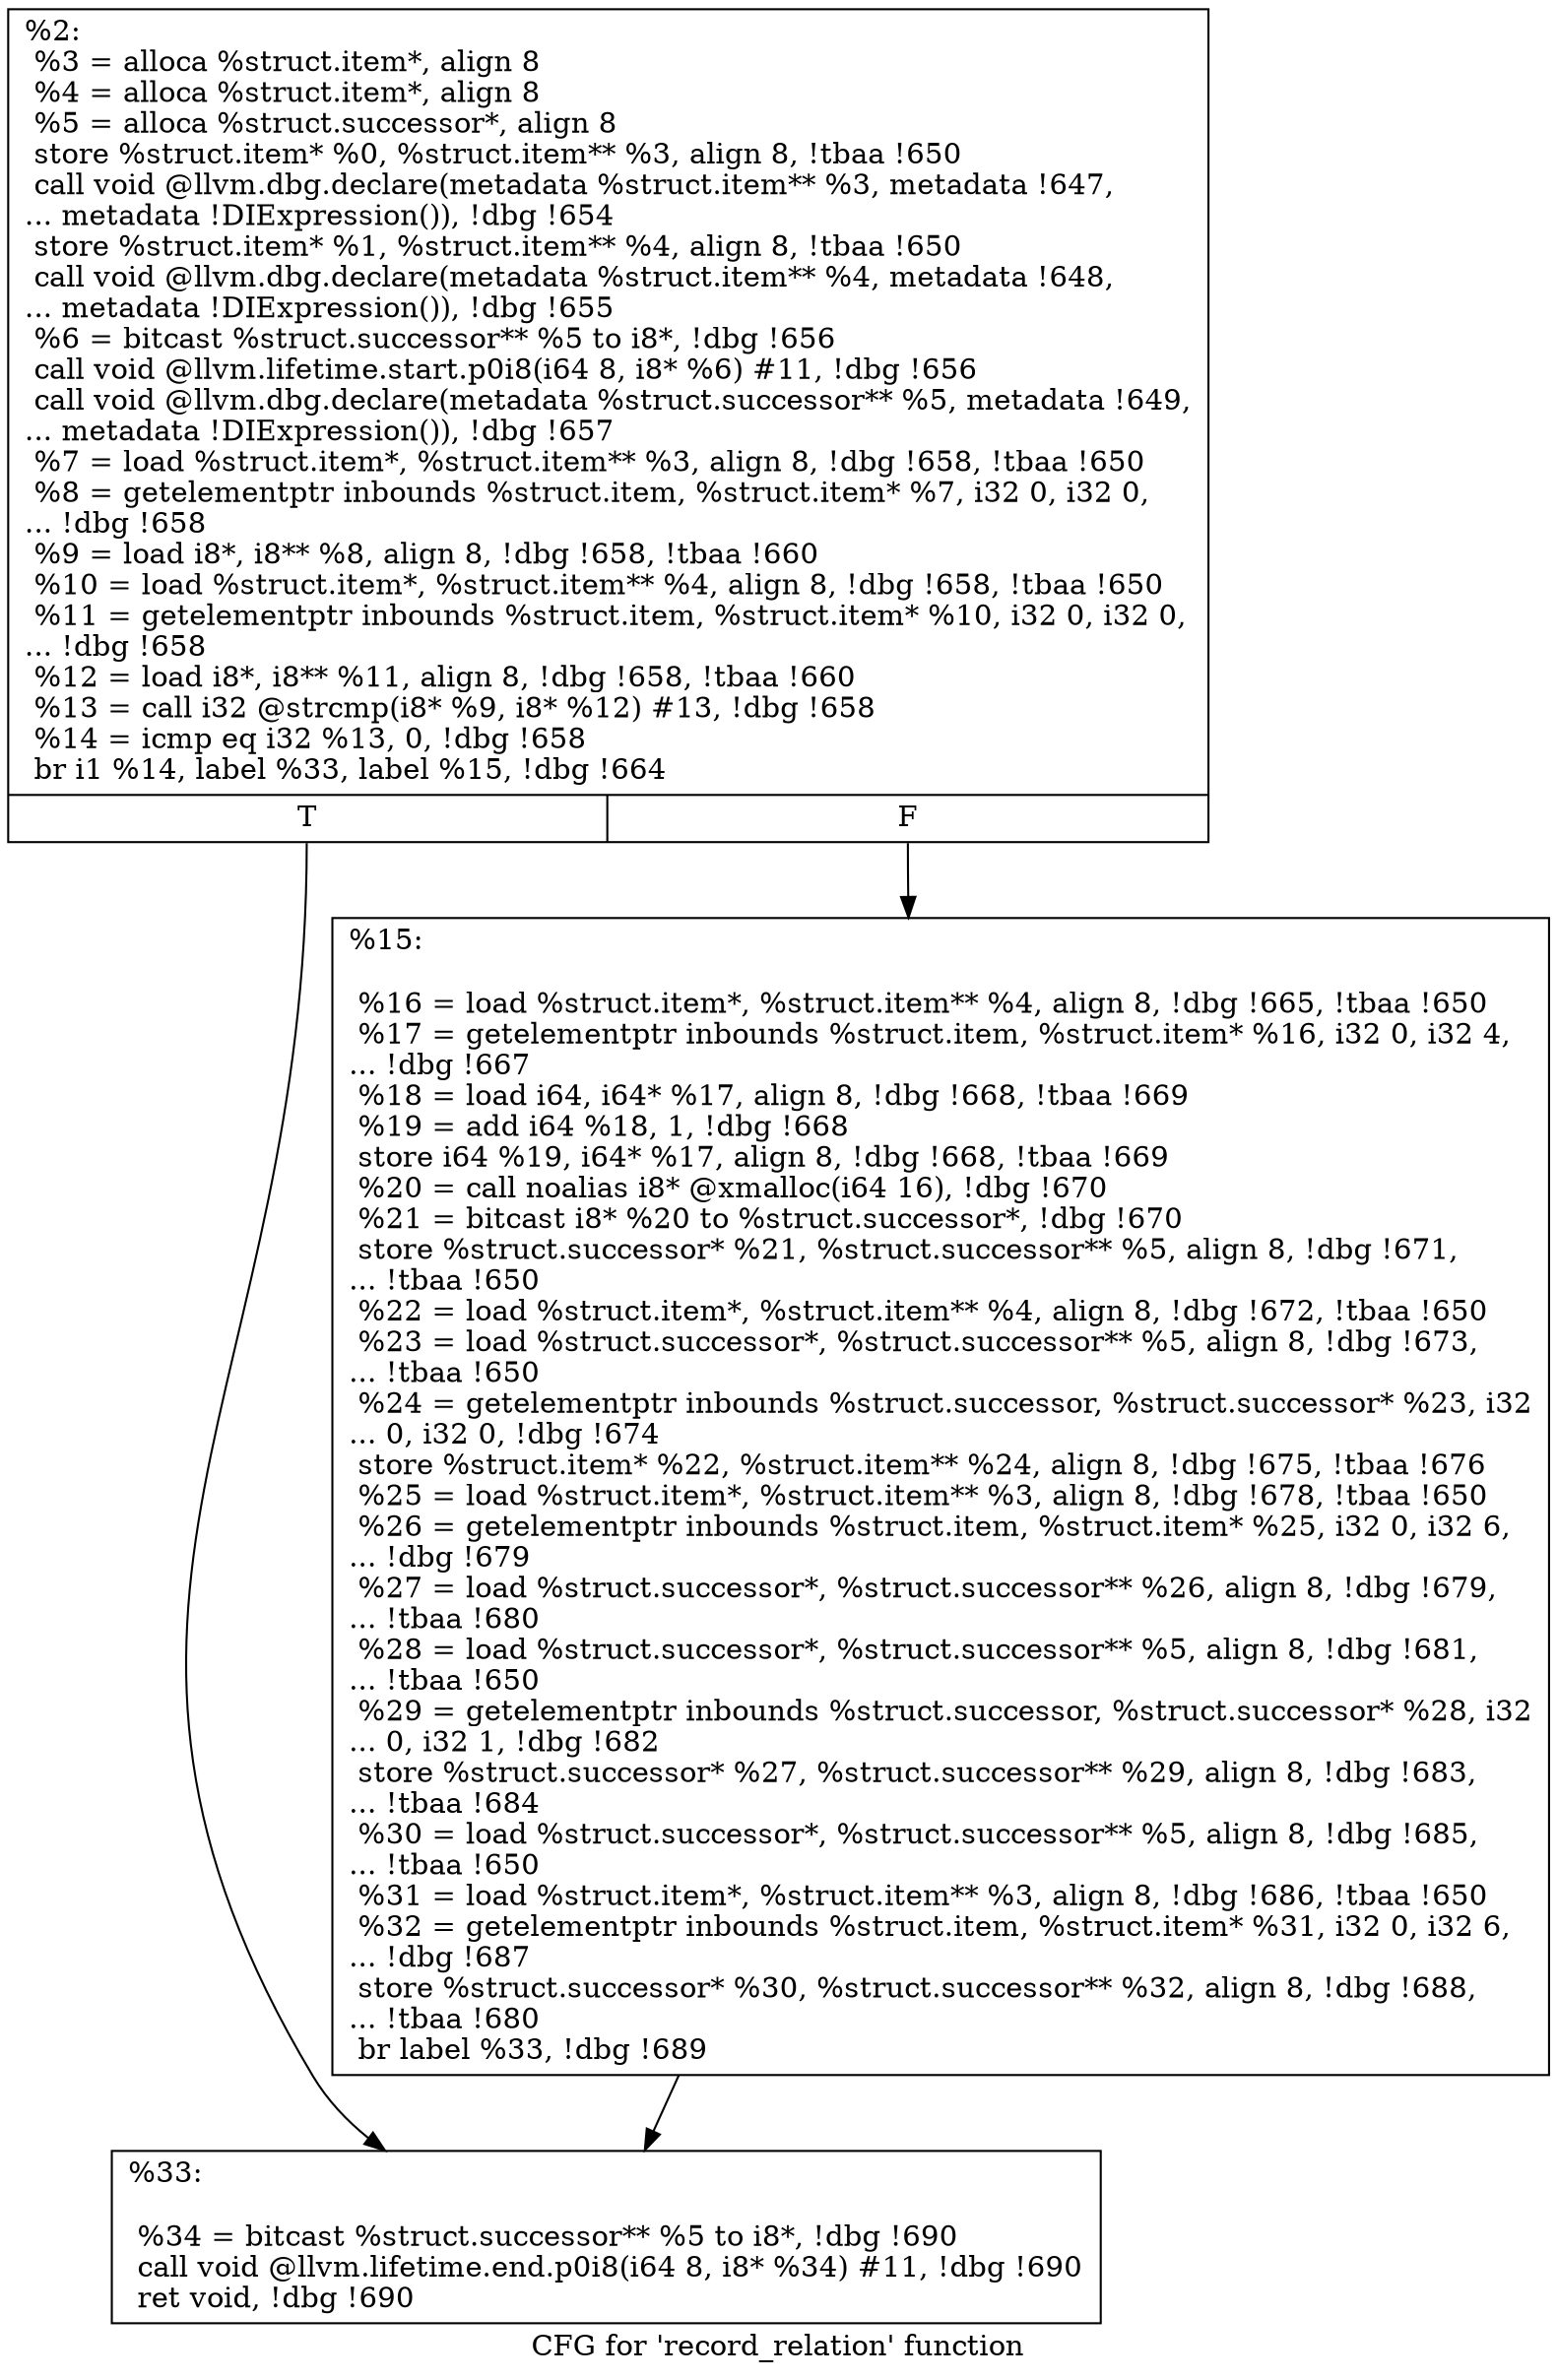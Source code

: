 digraph "CFG for 'record_relation' function" {
	label="CFG for 'record_relation' function";

	Node0x1ba1a70 [shape=record,label="{%2:\l  %3 = alloca %struct.item*, align 8\l  %4 = alloca %struct.item*, align 8\l  %5 = alloca %struct.successor*, align 8\l  store %struct.item* %0, %struct.item** %3, align 8, !tbaa !650\l  call void @llvm.dbg.declare(metadata %struct.item** %3, metadata !647,\l... metadata !DIExpression()), !dbg !654\l  store %struct.item* %1, %struct.item** %4, align 8, !tbaa !650\l  call void @llvm.dbg.declare(metadata %struct.item** %4, metadata !648,\l... metadata !DIExpression()), !dbg !655\l  %6 = bitcast %struct.successor** %5 to i8*, !dbg !656\l  call void @llvm.lifetime.start.p0i8(i64 8, i8* %6) #11, !dbg !656\l  call void @llvm.dbg.declare(metadata %struct.successor** %5, metadata !649,\l... metadata !DIExpression()), !dbg !657\l  %7 = load %struct.item*, %struct.item** %3, align 8, !dbg !658, !tbaa !650\l  %8 = getelementptr inbounds %struct.item, %struct.item* %7, i32 0, i32 0,\l... !dbg !658\l  %9 = load i8*, i8** %8, align 8, !dbg !658, !tbaa !660\l  %10 = load %struct.item*, %struct.item** %4, align 8, !dbg !658, !tbaa !650\l  %11 = getelementptr inbounds %struct.item, %struct.item* %10, i32 0, i32 0,\l... !dbg !658\l  %12 = load i8*, i8** %11, align 8, !dbg !658, !tbaa !660\l  %13 = call i32 @strcmp(i8* %9, i8* %12) #13, !dbg !658\l  %14 = icmp eq i32 %13, 0, !dbg !658\l  br i1 %14, label %33, label %15, !dbg !664\l|{<s0>T|<s1>F}}"];
	Node0x1ba1a70:s0 -> Node0x1b9cb90;
	Node0x1ba1a70:s1 -> Node0x1b9cb40;
	Node0x1b9cb40 [shape=record,label="{%15:\l\l  %16 = load %struct.item*, %struct.item** %4, align 8, !dbg !665, !tbaa !650\l  %17 = getelementptr inbounds %struct.item, %struct.item* %16, i32 0, i32 4,\l... !dbg !667\l  %18 = load i64, i64* %17, align 8, !dbg !668, !tbaa !669\l  %19 = add i64 %18, 1, !dbg !668\l  store i64 %19, i64* %17, align 8, !dbg !668, !tbaa !669\l  %20 = call noalias i8* @xmalloc(i64 16), !dbg !670\l  %21 = bitcast i8* %20 to %struct.successor*, !dbg !670\l  store %struct.successor* %21, %struct.successor** %5, align 8, !dbg !671,\l... !tbaa !650\l  %22 = load %struct.item*, %struct.item** %4, align 8, !dbg !672, !tbaa !650\l  %23 = load %struct.successor*, %struct.successor** %5, align 8, !dbg !673,\l... !tbaa !650\l  %24 = getelementptr inbounds %struct.successor, %struct.successor* %23, i32\l... 0, i32 0, !dbg !674\l  store %struct.item* %22, %struct.item** %24, align 8, !dbg !675, !tbaa !676\l  %25 = load %struct.item*, %struct.item** %3, align 8, !dbg !678, !tbaa !650\l  %26 = getelementptr inbounds %struct.item, %struct.item* %25, i32 0, i32 6,\l... !dbg !679\l  %27 = load %struct.successor*, %struct.successor** %26, align 8, !dbg !679,\l... !tbaa !680\l  %28 = load %struct.successor*, %struct.successor** %5, align 8, !dbg !681,\l... !tbaa !650\l  %29 = getelementptr inbounds %struct.successor, %struct.successor* %28, i32\l... 0, i32 1, !dbg !682\l  store %struct.successor* %27, %struct.successor** %29, align 8, !dbg !683,\l... !tbaa !684\l  %30 = load %struct.successor*, %struct.successor** %5, align 8, !dbg !685,\l... !tbaa !650\l  %31 = load %struct.item*, %struct.item** %3, align 8, !dbg !686, !tbaa !650\l  %32 = getelementptr inbounds %struct.item, %struct.item* %31, i32 0, i32 6,\l... !dbg !687\l  store %struct.successor* %30, %struct.successor** %32, align 8, !dbg !688,\l... !tbaa !680\l  br label %33, !dbg !689\l}"];
	Node0x1b9cb40 -> Node0x1b9cb90;
	Node0x1b9cb90 [shape=record,label="{%33:\l\l  %34 = bitcast %struct.successor** %5 to i8*, !dbg !690\l  call void @llvm.lifetime.end.p0i8(i64 8, i8* %34) #11, !dbg !690\l  ret void, !dbg !690\l}"];
}
